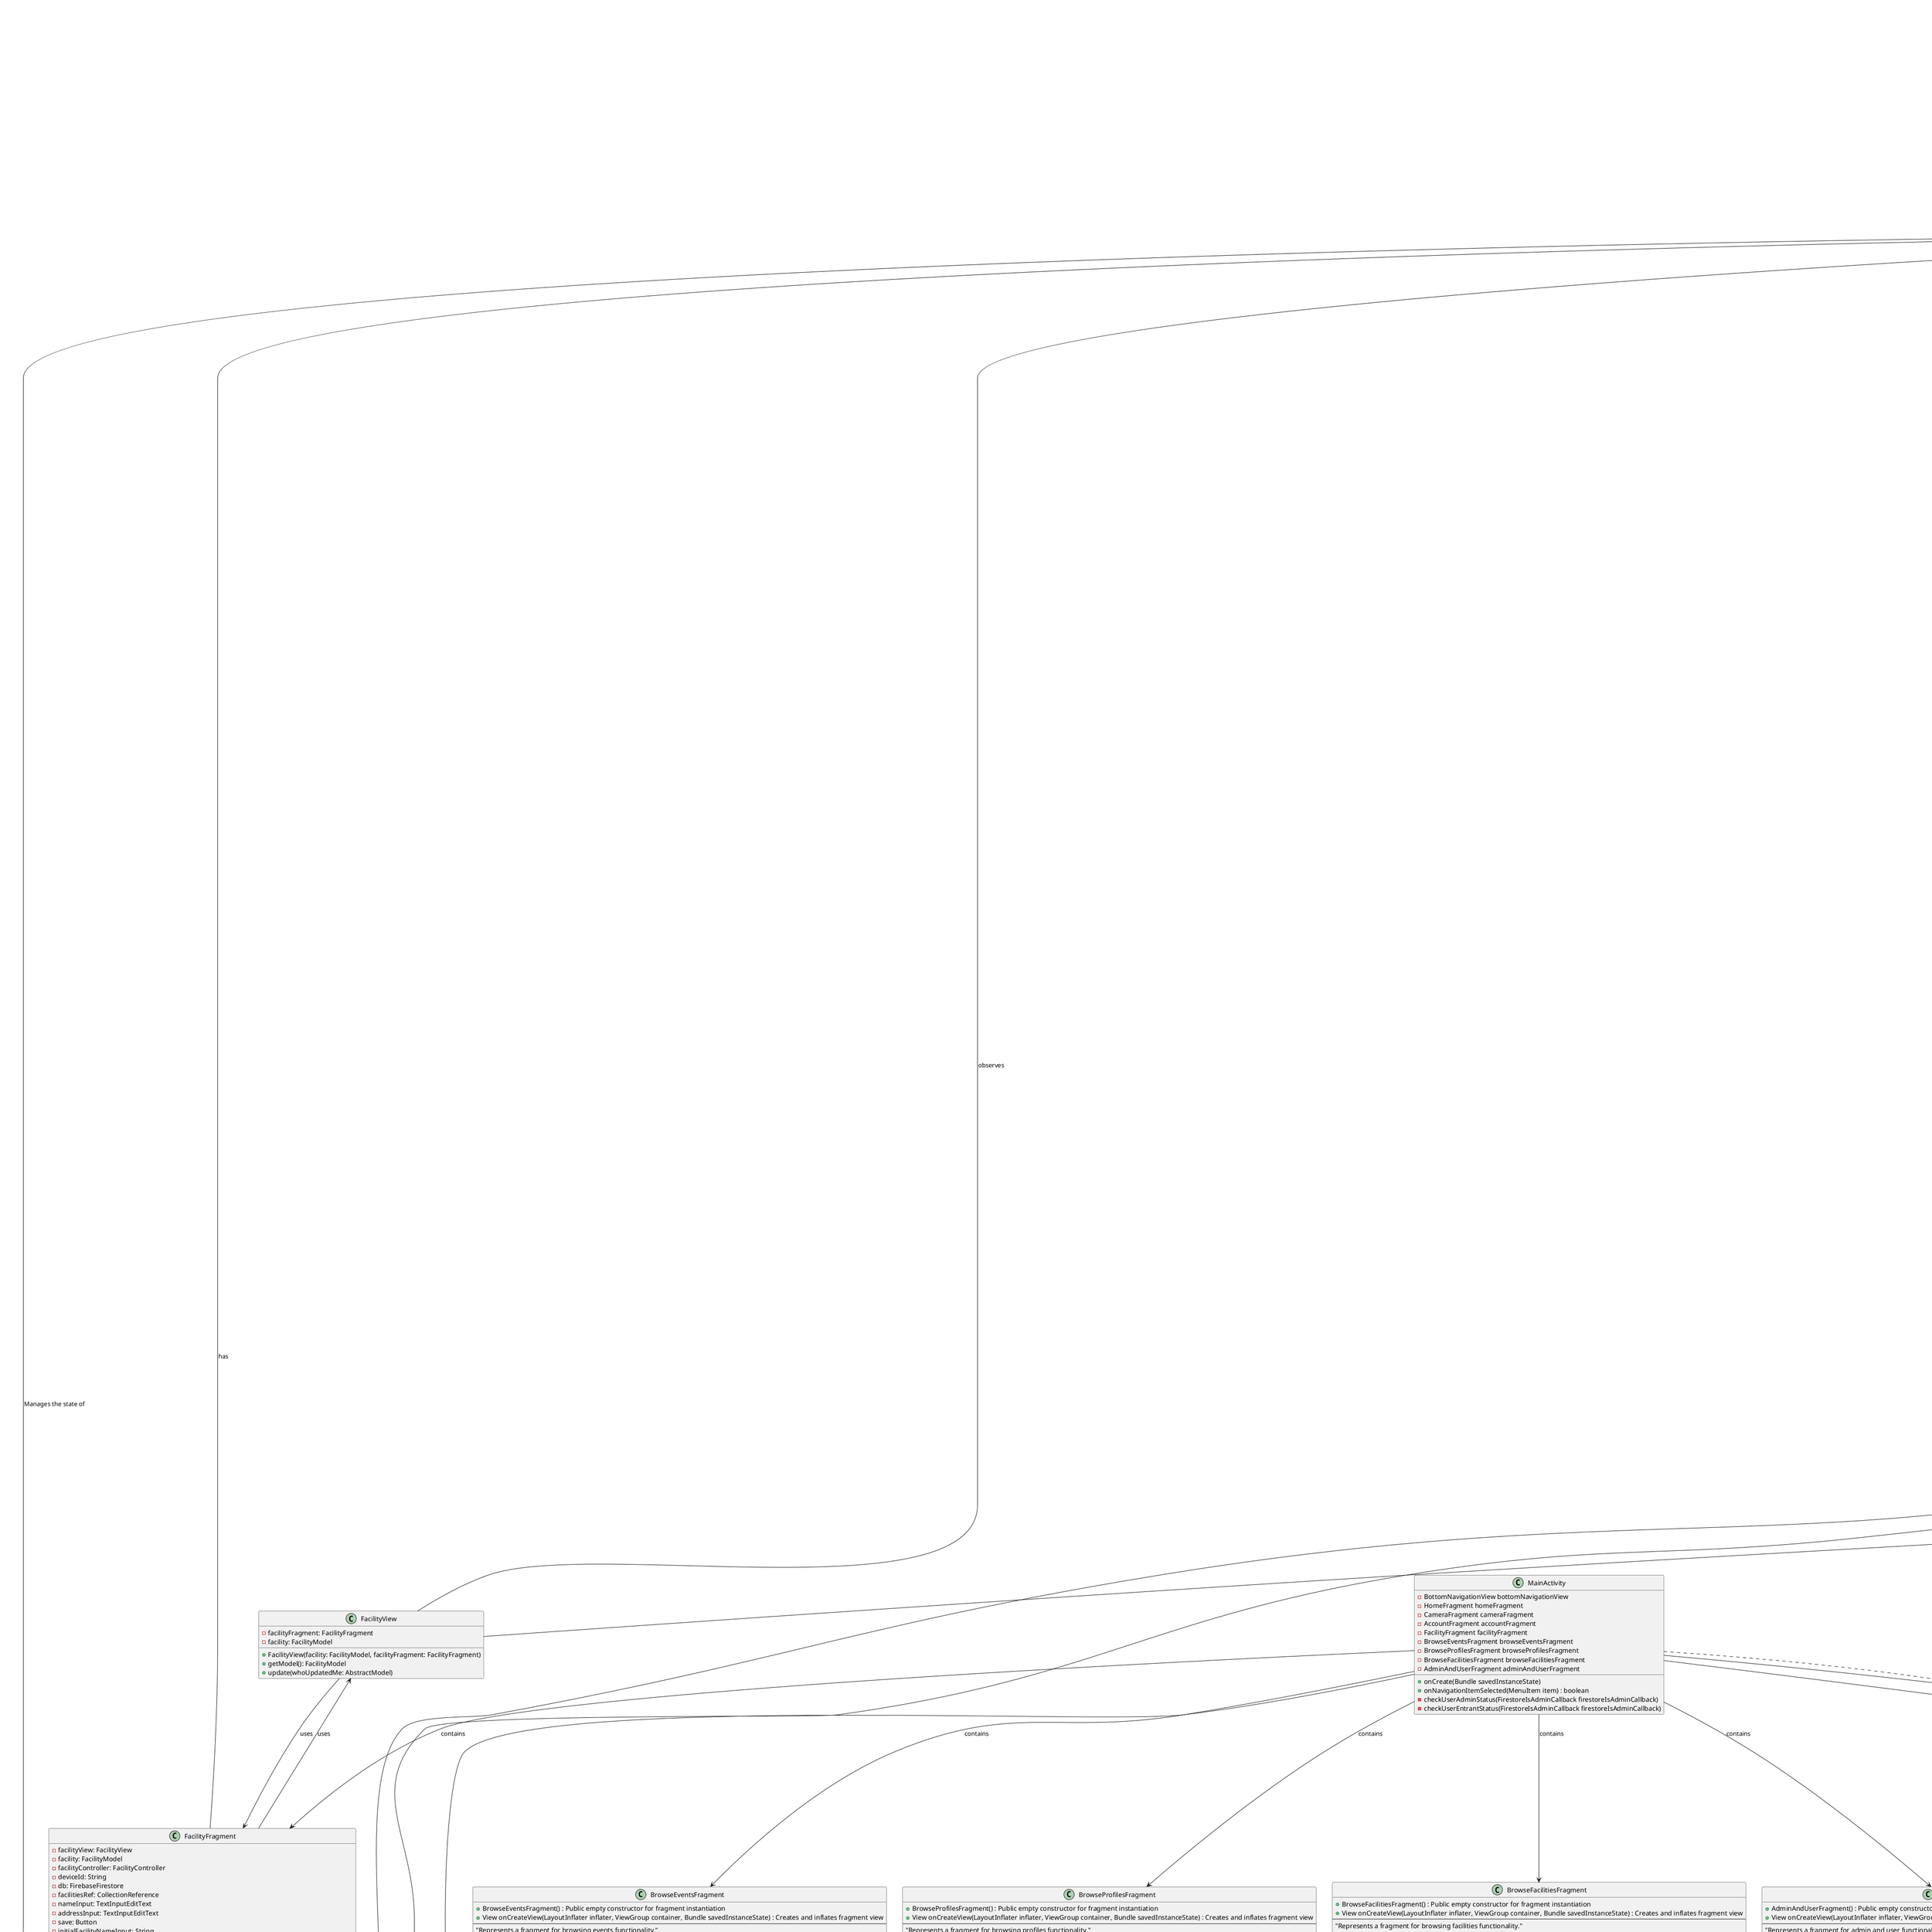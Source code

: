 @startuml
title MainActivity Class Diagram

class MainActivity {
    - BottomNavigationView bottomNavigationView
    - HomeFragment homeFragment
    - CameraFragment cameraFragment
    - AccountFragment accountFragment
    - FacilityFragment facilityFragment
    - BrowseEventsFragment browseEventsFragment
    - BrowseProfilesFragment browseProfilesFragment
    - BrowseFacilitiesFragment browseFacilitiesFragment
    - AdminAndUserFragment adminAndUserFragment

    + onCreate(Bundle savedInstanceState)
    + onNavigationItemSelected(MenuItem item) : boolean
    - checkUserAdminStatus(FirestoreIsAdminCallback firestoreIsAdminCallback)
    - checkUserEntrantStatus(FirestoreIsAdminCallback firestoreIsAdminCallback)
}
class MyApp {
    - userModel: UserModel
    - instance: MyApp
    - currentActivity: WeakReference<FragmentActivity>
    + getInstance(): MyApp
    + onCreate(): void
    + getUserModel(): UserModel
    + setCurrentActivity(activity: FragmentActivity): void
    + replaceFragment(fragment: Fragment): void
}

MyApp --> UserModel : holds
MainActivity ..> FirestoreIsAdminCallback : uses
MainActivity --> HomeFragment : contains
MainActivity --> CameraFragment : contains
MainActivity --> AccountFragment : contains
MainActivity --> FacilityFragment : contains
MainActivity --> BrowseEventsFragment : contains
MainActivity --> BrowseProfilesFragment : contains
MainActivity --> BrowseFacilitiesFragment : contains
MainActivity --> AdminAndUserFragment : contains

interface FirestoreUserCallback {
    + onCallback(name: String, email: String, phone: String): void
}
interface FirestoreIsAdminCallback {
    + onCallback(isAdmin: boolean): void
}
class QrCodeModel extends AbstractModel {
    - static Bitmap bitmap
    + static Bitmap generateForEvent(data: String): Bitmap
    + static String generateHash(input: String): String
}

class UserModel extends AbstractModel {
    - String name
    - String email
    - String phone
    - boolean entrant
    - boolean organizer
    - boolean admin
    - String deviceId
    - FirebaseFirestore db
    - boolean savedToFirestore
    + UserModel()
    + UserModel(Context context, FirebaseFirestore db)
    + UserModel(Context context, String name, String email, String phone, FirebaseFirestore db)
    + UserModel(Context context, String name, String email)
    + void saveUserToFirestore(String name, String email, String phone)
    + void updateFirestore(String field, Object value)
    + String getName()
    + void setName(String name)
    + String getEmail()
    + void setEmail(String email)
    + String getPhone()
    + void setPhone(String phone)
    + void setEntrant(Boolean bool)
    + Boolean getEntrant()
    + void setOrganizer(Boolean bool)
    + Boolean getOrganizer()
    + void setAdmin(Boolean bool)
    + Boolean getAdmin()
    + String getDeviceId()
    + boolean getSavedToFirestore()
    + void setSavedToFirestore()
}
UserModel --> "1" EventModel : uses
UserModel --> "1" FacilityModel : possibly interacts with
UserModel --> "1" QrCodeModel : interacts with
class EventModel extends AbstractModel {
    - String title
        - String facilityId
        - String organizerId
        - double cost
        - String description
        - int numberOfSpots
        - int numberOfMaxEntrants
        - Date startDate
        - Date endDate
        - String posterImage
        - boolean geo
        - Object qrCode
        - ArrayList<UserModel> waitingList
        - FirebaseFirestore db
        - boolean savedToFirestore
        - String eventId
        + EventModel()
        + EventModel(Context context, FirebaseFirestore db)
        + EventModel(Context context, String title, String facilityId, double cost, String description, int numberOfSpots, Date startDate, Date endDate, boolean geo, FirebaseFirestore db)
        + EventModel(Context context, String title, String facilityId, double cost, String description, int numberOfSpots, int numberOfMaxEntrants, Date startDate, Date endDate, boolean geo, FirebaseFirestore db)
        + EventModel(Context context, String title, String facilityId, double cost, String description, int numberOfSpots, int numberOfMaxEntrants, Date startDate, Date endDate, Object posterImage, boolean geo, Object qrCode, ArrayList<UserModel> waitingList, FirebaseFirestore db)
        + void saveEventToFirestore()
        + boolean getSavedToFirestore()
        + void setSavedToFirestore(boolean savedToFirestore)
        + void removeEventFromFirestore()
        + void setEventId(String eventId)
        + void updateFirestore(String field, Object value)
        + void fetchFacility(FacilityCallback callback)
        + String getTitle()
        + void setTitle(String title)
        + String getFacilityId()
        + void setFacilityId(String facilityId)
        + String getOrganizerId()
        + void setOrganizerId(String organizerId)
        + double getCost()
        + void setCost(double cost)
        + String getDescription()
        + void setDescription(String description)
        + int getNumberOfSpots()
        + void setNumberOfSpots(int numberOfSpots)
        + int getNumberOfMaxEntrants()
        + void setNumberOfMaxEntrants(int numberOfMaxEntrants)
        + Date getStartDate()
        + void setStartDate(Date startDate)
        + Date getEndDate()
        + void setEndDate(Date endDate)
        + String getPosterImage()
        + void setPosterImage(String posterImage)
        + boolean getGeo()
        + void setGeo(boolean geo)
        + Object getQrCode()
        + void setQrCode(Object qrCode)
        + ArrayList<UserModel> getWaitingList()
        + boolean addToWaitingList(UserModel entrant)
        + List<String> serializeWaitingList()
        + void generateQrCode()
        + void writeObject(ObjectOutputStream out) throws IOException
        + void readObject(ObjectInputStream in) throws IOException, ClassNotFoundException
}

interface FacilityCallback {
    + void onCallback(FacilityModel facility)
}
class EventsModel extends AbstractModel {
    - ArrayList<EventModel> myEvents
    - FirebaseFirestore db
    + EventsModel()
    + void getMyEvents(MyEventsCallback callback)
    + static void fetchEventsByOrganizerId(EventFetchCallback callback, FirebaseFirestore db)
}
class EventFetchCallback {
    + onCallback(events: List<DocumentSnapshot>)
}

class MyEventsCallback {
    + onEventsFetched(events: ArrayList<EventModel>)
}

class FacilityModel extends AbstractModel {
    - String facilityName
    - String address
    - String deviceId
    + FacilityModel(deviceId: String)
    + FacilityModel(deviceId: String, facilityName: String)
    + FacilityModel(deviceId: String, facilityName: String, address: String)
    + getFacilityName(): String
    + setFacilityName(facilityName: String): void
    + getAddress(): String
    + setAddress(address: String): void
    + getDeviceId(): String
}
interface AdminInterface {
    + remove(db: FirebaseFirestore, event: EventModel): void
    + removeImage(db: FirebaseFirestore, event: EventModel): void
    + remove(db: FirebaseFirestore, user: UserModel): void
    + removeImage(db: FirebaseFirestore, user: UserModel): void
    + remove(db: FirebaseFirestore, facility: FacilityModel): void
    + removeImage(db: FirebaseFirestore, facility: FacilityModel): void
    + remove(qrCode: QrCodeModel): void
    + browseEvents(db: FirebaseFirestore): ArrayList<EventModel>
    + browseProfiles(db: FirebaseFirestore): ArrayList<UserModel>
    + browseImages(db: FirebaseFirestore): ArrayList<Object>
}
AdminInterface --> EventModel : Uses
AdminInterface --> UserModel : Uses
AdminInterface --> FacilityModel : Uses
AdminInterface --> QrCodeModel : Uses

FacilityModel --> MyApp : Uses
MyApp --> UserModel : Uses
FacilityModel --> UserModel : Dependent on deviceId
EventsModel --> "1" EventFetchCallback : Uses
EventsModel --> "1" MyEventsCallback : Uses
MyEventsCallback --> "1" EventModel : Returns
EventModel --|> AbstractModel
EventModel "1" *-- "0..*" UserModel : waitingList
EventModel "1" *-- "1" QrCodeModel : qrCode

class HomeFragment {
    - eventsController: EventsController
    - addButton: ExtendedFloatingActionButton
    - eventAdapter: EventArrayAdapter
    - events: EventsModel
    + HomeFragment()
    + onCreateView(inflater: LayoutInflater, container: ViewGroup, savedInstanceState: Bundle): View
}
class CameraFragment {
     + CameraFragment() : Public empty constructor for fragment instantiation
     + View onCreateView(LayoutInflater inflater, ViewGroup container, Bundle savedInstanceState) : Creates and inflates fragment view
     --
     "Represents a fragment for camera-related functionality."
     "Inflates layout defined in fragment_camera.xml"
     "Part of bottom navigation bar implementation"
     "Code for bottom navigation bar adapted from GeeksforGeeks"
 }
class AccountFragment {
        - AccountView accountView
        - AccountUserController userController
        - FirebaseFirestore db
        - UserModel user
        - TextInputLayout fullNameInputLayout
        - TextInputLayout emailInputLayout
        - TextInputLayout phoneNumberInputLayout
        - TextInputEditText fullNameEditText
        - TextInputEditText emailEditText
        - TextInputEditText phoneNumberEditText
        - ExtendedFloatingActionButton saveButton
        - String initialFullNameInput
        - String initialEmailInput
        - String initialPhoneInput

        + AccountFragment()
        + View onCreateView(LayoutInflater, ViewGroup, Bundle)
        + void checkUserInFirestore(FirestoreUserCallback)
        + void showUserDetails(UserModel)
        + boolean DidInfoRemainConstant()
        + void SetSaveButtonColor(boolean)
    }
class FacilityFragment {
    - facilityView: FacilityView
    - facility: FacilityModel
    - facilityController: FacilityController
    - deviceId: String
    - db: FirebaseFirestore
    - facilitiesRef: CollectionReference
    - nameInput: TextInputEditText
    - addressInput: TextInputEditText
    - save: Button
    - initialFacilityNameInput: String
    - initialAddressInput: String
    + FacilityFragment()
    + onCreateView(inflater: LayoutInflater, container: ViewGroup, savedInstanceState: Bundle): View
    + showFacilityDetails(facility: FacilityModel)
    - DidInfoRemainConstant(): boolean
    - SetSaveButtonColor(isEqual: boolean)
    - facilityNameWatcher: TextWatcher
    - addressWatcher: TextWatcher
}
class BrowseEventsFragment {
    + BrowseEventsFragment() : Public empty constructor for fragment instantiation
    + View onCreateView(LayoutInflater inflater, ViewGroup container, Bundle savedInstanceState) : Creates and inflates fragment view
    --
    "Represents a fragment for browsing events functionality."
    "Inflates layout defined in fragment_browse_events.xml"
    "Part of bottom navigation bar implementation"
}
class BrowseProfilesFragment {
    + BrowseProfilesFragment() : Public empty constructor for fragment instantiation
    + View onCreateView(LayoutInflater inflater, ViewGroup container, Bundle savedInstanceState) : Creates and inflates fragment view
    --
    "Represents a fragment for browsing profiles functionality."
    "Inflates layout defined in fragment_browse_profiles.xml"
    "Part of bottom navigation bar implementation"
}
class BrowseFacilitiesFragment {
    + BrowseFacilitiesFragment() : Public empty constructor for fragment instantiation
    + View onCreateView(LayoutInflater inflater, ViewGroup container, Bundle savedInstanceState) : Creates and inflates fragment view
    --
    "Represents a fragment for browsing facilities functionality."
    "Inflates layout defined in fragment_browse_facilities.xml"
    "Part of bottom navigation bar implementation"
    "Code for bottom navigation bar adapted from GeeksforGeeks"
}
class AdminAndUserFragment {
    + AdminAndUserFragment() : Public empty constructor for fragment instantiation
    + View onCreateView(LayoutInflater inflater, ViewGroup container, Bundle savedInstanceState) : Creates and inflates fragment view
    --
    "Represents a fragment for admin and user functionality."
    "Inflates layout defined in fragment_admin_and_user.xml"
    "Part of bottom navigation bar implementation"
}
class EventFragment {
- EventController eventController
    - EventModel event
    - Context mContext
    - TextInputLayout titleInputLayout
    - TextInputLayout descriptionInputLayout
    - TextInputLayout lotteryStartDateFieldLayout
    - TextInputLayout lotteryEndDateFieldLayout
    - TextInputLayout spotsInputLayout
    - TextInputLayout maxEntrantsInputLayout
    - TextInputLayout costInputLayout
    - TextInputEditText titleEditText
    - TextInputEditText descriptionEditText
    - TextInputEditText lotteryStartDateFieldText
    - TextInputEditText lotteryEndDateFieldText
    - TextInputEditText spotsEditText
    - TextInputEditText maxEntrantsEditText
    - TextInputEditText costEditText
    - CheckBox geoCheck
    - ExtendedFloatingActionButton cancelButton
    - ExtendedFloatingActionButton saveButton
    - AtomicReference<Date> startDate
    - AtomicReference<Date> endDate
    - boolean add
    - ImageView profileImage
    - ImageView defaultImage
    - Uri currentImageUri
    - String profileImageUri
    + EventFragment()
    + EventFragment(EventModel event)
    + void showEventDetails(EventModel event)
    + void onAttach(Context context)
    + View onCreateView(LayoutInflater inflater, ViewGroup container, Bundle savedInstanceState)
    - void showDatePickerDialog(EditText dateToPick, AtomicReference<Date> dateReference, Date startdate)
    - TextWatcher costEditWatcher
    - void onActivityResult(int requestCode, int resultCode, Intent data)
    }
EventFragment o-- EventController : has-a
EventFragment o-- EventModel : has-a
AccountFragment *-- UserModel
AccountFragment *-- FirestoreUserCallback
FacilityFragment --> FacilityView : uses
FacilityFragment --> FacilityModel : has
FacilityFragment --> FacilityController : uses
HomeFragment --> EventsController : uses
HomeFragment --> EventArrayAdapter : uses
HomeFragment --> EventsModel : has
HomeFragment --> EventModel : uses

class AccountUserController extends AbstractController {
    - UserModel userModel

    + AccountUserController(UserModel user)

    + UserModel getModel()
    + void updateName(String name)
    + void updateEmail(String email)
    + void updatePhone(String phone)
    + boolean getSavedToFirebase()
    + void saveToFirestore(String name, String email, String phone)
}

AccountUserController --> "1" UserModel : Manages the state of

class AccountView extends AbstractView {
    - accountFragment: AccountFragment
    - user: UserModel
    + AccountView(user: UserModel, accountFragment: AccountFragment)
    + getModel(): UserModel
    + update(whoUpdatedMe: AbstractModel)
}
class EventView extends AbstractView {
    - eventFragment: EventFragment
    + EventView(event: EventModel, fragment: EventFragment)
    + getModel(): EventModel
    + update(whoUpdatedMe: AbstractModel)
}
class FacilityView extends AbstractView {
    - facilityFragment: FacilityFragment
    - facility: FacilityModel
    + FacilityView(facility: FacilityModel, facilityFragment: FacilityFragment)
    + getModel(): FacilityModel
    + update(whoUpdatedMe: AbstractModel)
}
class EventController extends AbstractController {
    ' Attributes
    - EventModel eventModel

    ' Constructors
    + EventController(EventModel event)

    ' Methods
    + EventModel getModel()
    + void updateTitle(String title)
    + void updateDescription(String description)
    + void updateNumberOfSpots(int spots)
    + void updateNumberOfMaxEntrants(int maxEntrants)
    + void updateStartDate(Date startDate)
    + void updateEndDate(Date endDate)
    + void updateCost(double cost)
    + void updateGeo(boolean geo)
    + void saveEventToFirestore()
    + void removeEventFromFirestore()
    + void returnToEvents()
}

' Dependencies and Relationships to other models and components
EventController --> "1" EventModel : Manages the state of
EventController --> "1" MyApp : Accesses for fragment replacements
EventController --> "1" HomeFragment : Navigates to after saving/removing event
class EventsController extends AbstractController {
    ' Attributes
    - EventsModel eventsModel

    ' Constructors
    + EventsController(EventsModel events)

    + EventsModel getModel()
    + void getMyEvents(EventsModel.MyEventsCallback events)
    + void addEvent()
    + void editEvent(EventModel event)

}

class FacilityController extends AbstractController {
    - FirebaseFirestore db
    - CollectionReference facilitiesRef
    + FacilityController(FacilityModel facility, FirebaseFirestore db)

    ' Methods
    + FacilityModel getModel()
    + void updateFacilityName(String name)
    + void updateAddress(String address)
    + void saveToFirestore()
}

' Dependencies and Relationships to other models and components
FacilityController --> "1" FacilityModel : Manages the state of

' Dependencies and Relationships to other models and components
EventsController --> "1" EventsModel : Manages the state of
EventsController --> "1" EventModel : Edits a specific event
EventsController --> "1" MyApp : Accesses for fragment replacements
EventsController --> "1" EventFragment : Navigates to the event fragment for adding or editing events
EventView --> EventFragment : uses
EventView --> EventModel : observes
EventView --> AbstractView : extends
EventView --> AbstractModel : updates
AccountView --> AccountFragment : uses
AccountView --> UserModel : observes
AccountView --> AbstractView : extends
AccountView --> AbstractModel : updates
FacilityView --> FacilityFragment : uses
FacilityView --> FacilityModel : observes

abstract class AbstractView {
    - model: AbstractModel
    + startObserving(model: AbstractModel)
    + closeView()
    + update(whoUpdatedMe: AbstractModel)
    + getModel(): AbstractModel
}
abstract class AbstractController {
    - model: AbstractModel
    + AbstractController(model: AbstractModel)
    + getModel(): AbstractModel
}
abstract class AbstractModel {
    - views: Set<AbstractView>
    + addView(view: AbstractView)
    + removeView(view: AbstractView)
    + notifyViews()
}

AbstractModel --> AbstractView : notifies
AbstractModel "1" o-- "0..*" AbstractView : maintains observers
AbstractController --> AbstractModel : manages
AbstractView --> AbstractModel : observes

class EventArrayAdapter {
    - listener: EventArrayAdapterListener
    + EventArrayAdapter(context: Context, events: ArrayList<EventModel>, listener: EventArrayAdapterListener)
    + getView(position: int, convertView: View, parent: ViewGroup): View
}

interface EventArrayAdapterListener {
    + onEventsWaitListChanged()
}



AccountFragment *-- AccountUserController
AccountFragment *-- AccountView
AccountFragment o-- FirestoreUserCallback
AccountFragment *-- UserModel : user
AccountFragment --> AccountUserController : userController
AccountFragment --> AccountView : accountView

class BrowseEventsArrayAdapter {
    - Uri posterUri
    + BrowseEventsArrayAdapter(Context context, ArrayList<EventModel> events)
    + View getView(int position, View convertView, ViewGroup parent)
}
BrowseEventsArrayAdapter --> EventModel : Displays data from

class BrowseFacilitiesArrayAdapter {
    + BrowseFacilitiesArrayAdapter(Context context, ArrayList<FacilityModel> facilities)
    + View getView(int position, View convertView, ViewGroup parent)
}
BrowseFacilitiesArrayAdapter --> FacilityModel : Displays data from

class BrowseProfilesArrayAdapter {
    + BrowseProfilesArrayAdapter(Context context, ArrayList<UserModel> users)
    + View getView(int position, View convertView, ViewGroup parent)
}

BrowseProfilesArrayAdapter --> UserModel : Displays data from
EventsModel --> "1" EventFetchCallback : Uses
EventsModel --> "1" MyEventsCallback : Uses
MyEventsCallback --> "1" EventModel : Returns

note right of FacilityModel
  This class manages the event UI.
  It allows users to create, edit, and
  view event details.
end note
@enduml
